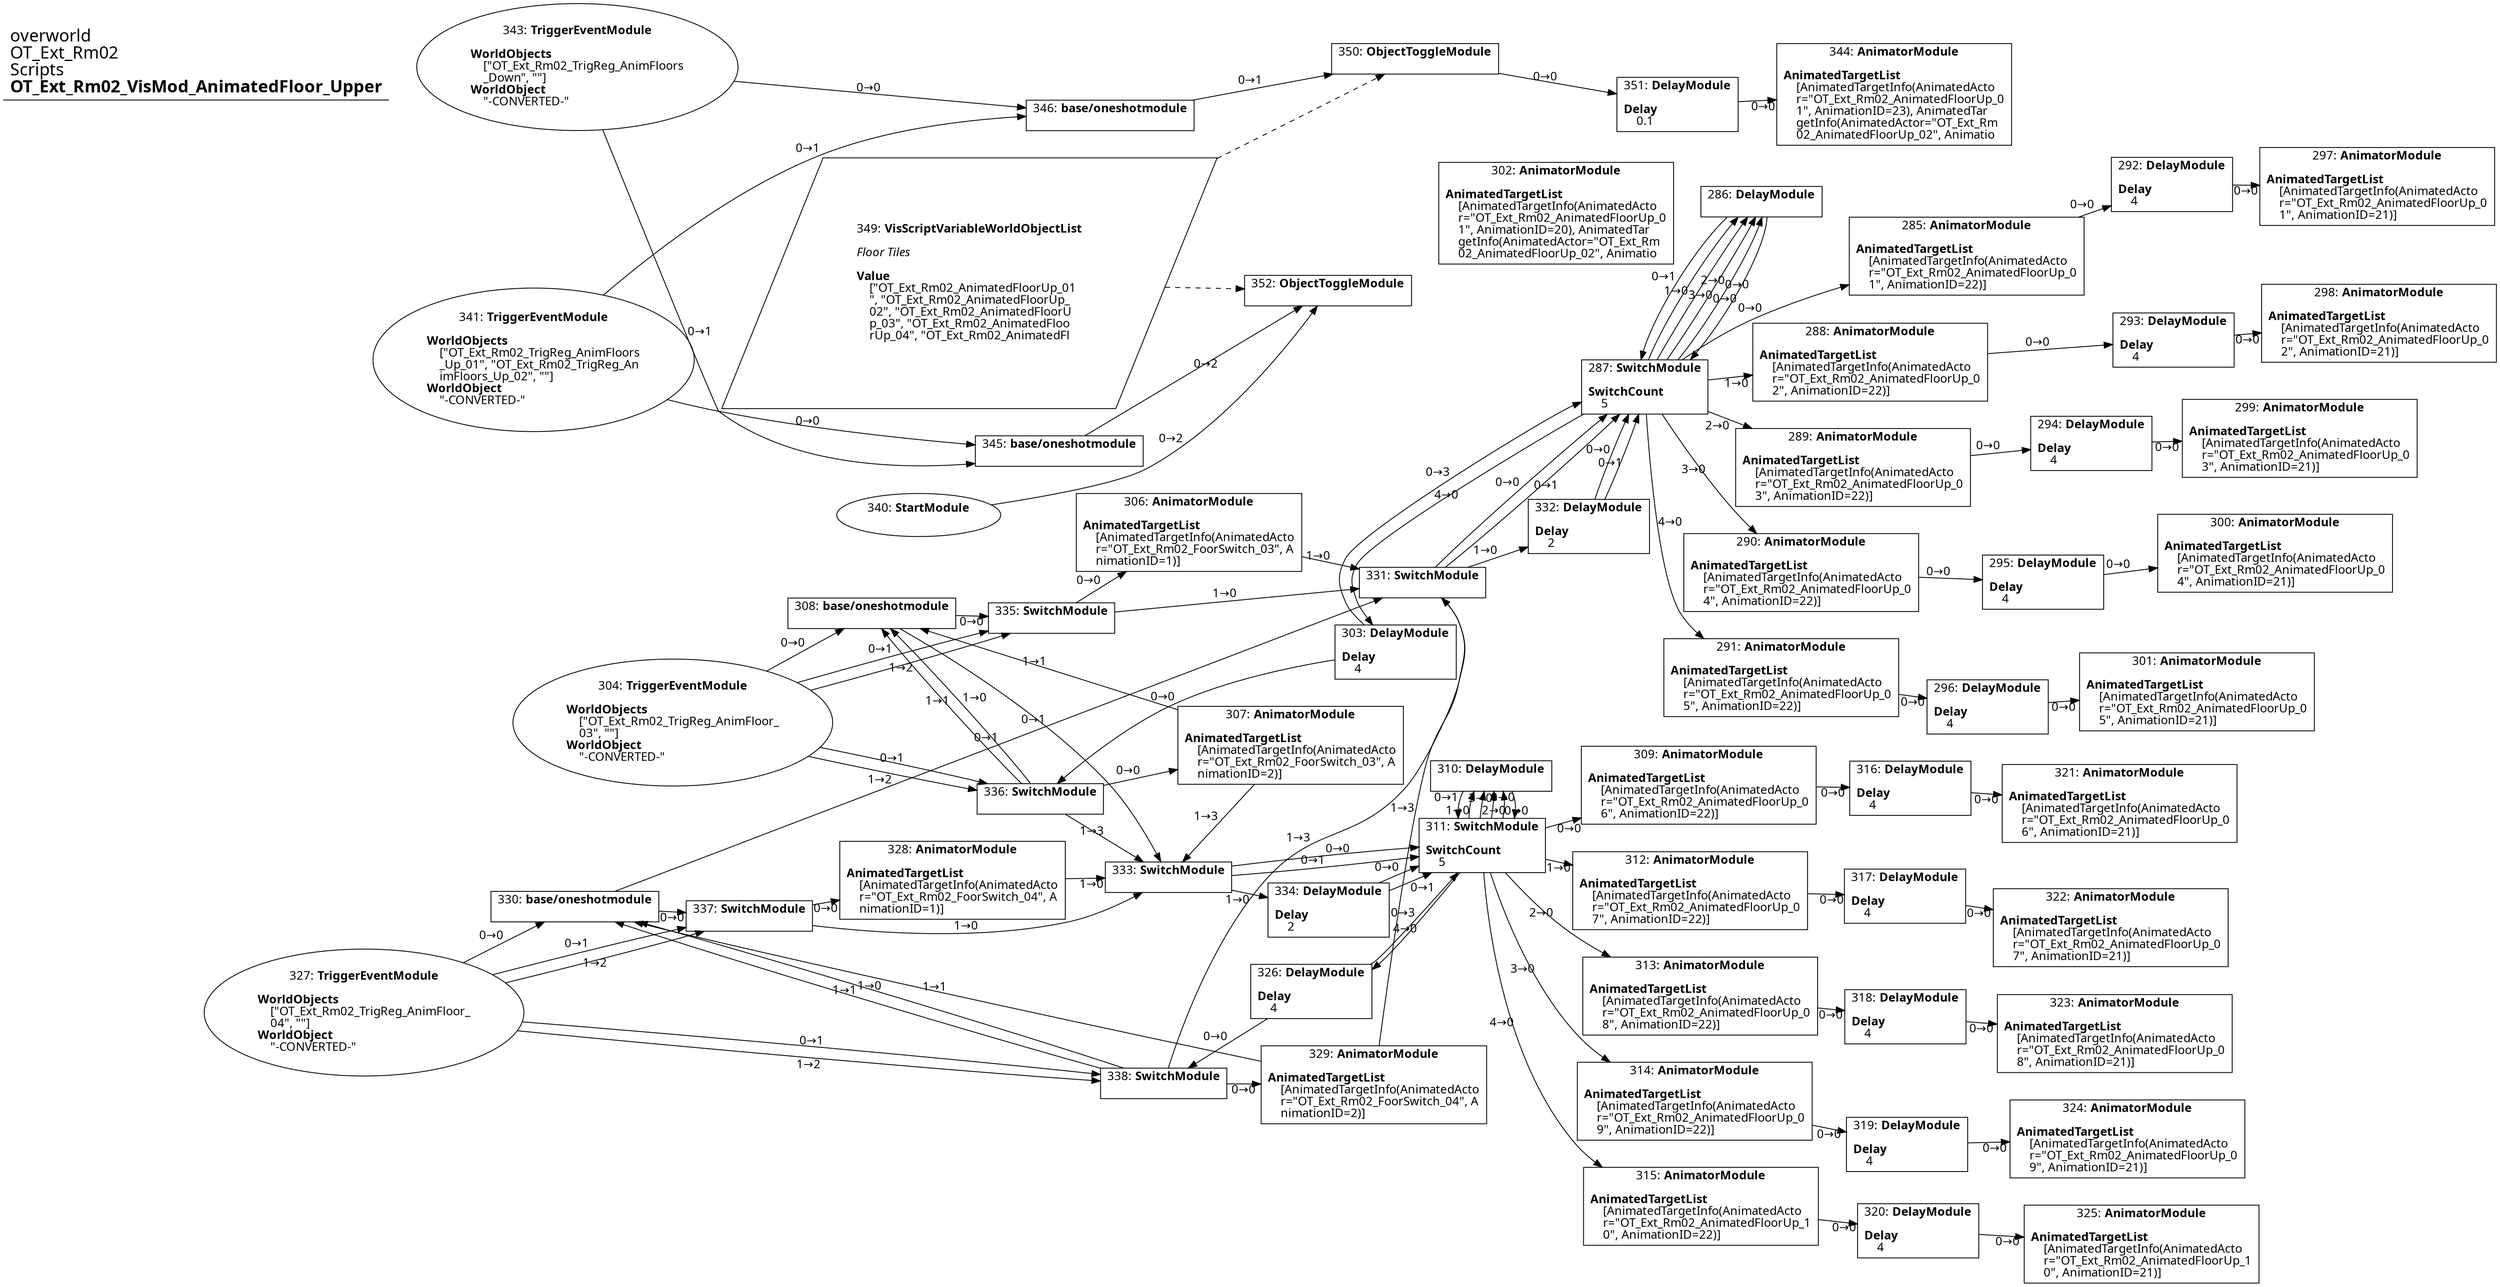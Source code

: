 digraph {
    layout = fdp;
    overlap = prism;
    sep = "+16";
    splines = spline;

    node [ shape = box ];

    graph [ fontname = "Segoe UI" ];
    node [ fontname = "Segoe UI" ];
    edge [ fontname = "Segoe UI" ];

    285 [ label = <285: <b>AnimatorModule</b><br/><br/><b>AnimatedTargetList</b><br align="left"/>    [AnimatedTargetInfo(AnimatedActo<br align="left"/>    r=&quot;OT_Ext_Rm02_AnimatedFloorUp_0<br align="left"/>    1&quot;, AnimationID=22)]<br align="left"/>> ];
    285 [ pos = "1.263,-3.6580002!" ];
    285 -> 292 [ label = "0→0" ];

    286 [ label = <286: <b>DelayModule</b><br/><br/>> ];
    286 [ pos = "0.77000004,-3.4240003!" ];
    286 -> 287 [ label = "0→0" ];
    286 -> 287 [ label = "0→1" ];

    287 [ label = <287: <b>SwitchModule</b><br/><br/><b>SwitchCount</b><br align="left"/>    5<br align="left"/>> ];
    287 [ pos = "0.77000004,-3.6580002!" ];
    287 -> 289 [ label = "2→0" ];
    287 -> 290 [ label = "3→0" ];
    287 -> 291 [ label = "4→0" ];
    287 -> 286 [ label = "1→0" ];
    287 -> 286 [ label = "2→0" ];
    287 -> 286 [ label = "3→0" ];
    287 -> 288 [ label = "1→0" ];
    287 -> 286 [ label = "0→0" ];
    287 -> 285 [ label = "0→0" ];
    287 -> 303 [ label = "4→0" ];

    288 [ label = <288: <b>AnimatorModule</b><br/><br/><b>AnimatedTargetList</b><br align="left"/>    [AnimatedTargetInfo(AnimatedActo<br align="left"/>    r=&quot;OT_Ext_Rm02_AnimatedFloorUp_0<br align="left"/>    2&quot;, AnimationID=22)]<br align="left"/>> ];
    288 [ pos = "1.263,-3.7740002!" ];
    288 -> 293 [ label = "0→0" ];

    289 [ label = <289: <b>AnimatorModule</b><br/><br/><b>AnimatedTargetList</b><br align="left"/>    [AnimatedTargetInfo(AnimatedActo<br align="left"/>    r=&quot;OT_Ext_Rm02_AnimatedFloorUp_0<br align="left"/>    3&quot;, AnimationID=22)]<br align="left"/>> ];
    289 [ pos = "1.2670001,-3.8960001!" ];
    289 -> 294 [ label = "0→0" ];

    290 [ label = <290: <b>AnimatorModule</b><br/><br/><b>AnimatedTargetList</b><br align="left"/>    [AnimatedTargetInfo(AnimatedActo<br align="left"/>    r=&quot;OT_Ext_Rm02_AnimatedFloorUp_0<br align="left"/>    4&quot;, AnimationID=22)]<br align="left"/>> ];
    290 [ pos = "1.2700001,-4.012!" ];
    290 -> 295 [ label = "0→0" ];

    291 [ label = <291: <b>AnimatorModule</b><br/><br/><b>AnimatedTargetList</b><br align="left"/>    [AnimatedTargetInfo(AnimatedActo<br align="left"/>    r=&quot;OT_Ext_Rm02_AnimatedFloorUp_0<br align="left"/>    5&quot;, AnimationID=22)]<br align="left"/>> ];
    291 [ pos = "1.2720001,-4.131!" ];
    291 -> 296 [ label = "0→0" ];

    292 [ label = <292: <b>DelayModule</b><br/><br/><b>Delay</b><br align="left"/>    4<br align="left"/>> ];
    292 [ pos = "1.5040001,-3.5850003!" ];
    292 -> 297 [ label = "0→0" ];

    293 [ label = <293: <b>DelayModule</b><br/><br/><b>Delay</b><br align="left"/>    4<br align="left"/>> ];
    293 [ pos = "1.506,-3.7400002!" ];
    293 -> 298 [ label = "0→0" ];

    294 [ label = <294: <b>DelayModule</b><br/><br/><b>Delay</b><br align="left"/>    4<br align="left"/>> ];
    294 [ pos = "1.506,-3.8960001!" ];
    294 -> 299 [ label = "0→0" ];

    295 [ label = <295: <b>DelayModule</b><br/><br/><b>Delay</b><br align="left"/>    4<br align="left"/>> ];
    295 [ pos = "1.511,-4.045!" ];
    295 -> 300 [ label = "0→0" ];

    296 [ label = <296: <b>DelayModule</b><br/><br/><b>Delay</b><br align="left"/>    4<br align="left"/>> ];
    296 [ pos = "1.514,-4.184!" ];
    296 -> 301 [ label = "0→0" ];

    297 [ label = <297: <b>AnimatorModule</b><br/><br/><b>AnimatedTargetList</b><br align="left"/>    [AnimatedTargetInfo(AnimatedActo<br align="left"/>    r=&quot;OT_Ext_Rm02_AnimatedFloorUp_0<br align="left"/>    1&quot;, AnimationID=21)]<br align="left"/>> ];
    297 [ pos = "1.697,-3.5850003!" ];

    298 [ label = <298: <b>AnimatorModule</b><br/><br/><b>AnimatedTargetList</b><br align="left"/>    [AnimatedTargetInfo(AnimatedActo<br align="left"/>    r=&quot;OT_Ext_Rm02_AnimatedFloorUp_0<br align="left"/>    2&quot;, AnimationID=21)]<br align="left"/>> ];
    298 [ pos = "1.6990001,-3.7400002!" ];

    299 [ label = <299: <b>AnimatorModule</b><br/><br/><b>AnimatedTargetList</b><br align="left"/>    [AnimatedTargetInfo(AnimatedActo<br align="left"/>    r=&quot;OT_Ext_Rm02_AnimatedFloorUp_0<br align="left"/>    3&quot;, AnimationID=21)]<br align="left"/>> ];
    299 [ pos = "1.6960001,-3.8960001!" ];

    300 [ label = <300: <b>AnimatorModule</b><br/><br/><b>AnimatedTargetList</b><br align="left"/>    [AnimatedTargetInfo(AnimatedActo<br align="left"/>    r=&quot;OT_Ext_Rm02_AnimatedFloorUp_0<br align="left"/>    4&quot;, AnimationID=21)]<br align="left"/>> ];
    300 [ pos = "1.705,-4.045!" ];

    301 [ label = <301: <b>AnimatorModule</b><br/><br/><b>AnimatedTargetList</b><br align="left"/>    [AnimatedTargetInfo(AnimatedActo<br align="left"/>    r=&quot;OT_Ext_Rm02_AnimatedFloorUp_0<br align="left"/>    5&quot;, AnimationID=21)]<br align="left"/>> ];
    301 [ pos = "1.7070001,-4.184!" ];

    302 [ label = <302: <b>AnimatorModule</b><br/><br/><b>AnimatedTargetList</b><br align="left"/>    [AnimatedTargetInfo(AnimatedActo<br align="left"/>    r=&quot;OT_Ext_Rm02_AnimatedFloorUp_0<br align="left"/>    1&quot;, AnimationID=20), AnimatedTar<br align="left"/>    getInfo(AnimatedActor=&quot;OT_Ext_Rm<br align="left"/>    02_AnimatedFloorUp_02&quot;, Animatio<br align="left"/>> ];
    302 [ pos = "-0.13000001,-3.0430002!" ];

    303 [ label = <303: <b>DelayModule</b><br/><br/><b>Delay</b><br align="left"/>    4<br align="left"/>> ];
    303 [ pos = "0.363,-4.0090003!" ];
    303 -> 287 [ label = "0→3" ];
    303 -> 336 [ label = "0→0" ];

    304 [ label = <304: <b>TriggerEventModule</b><br/><br/><b>WorldObjects</b><br align="left"/>    [&quot;OT_Ext_Rm02_TrigReg_AnimFloor_<br align="left"/>    03&quot;, &quot;&quot;]<br align="left"/><b>WorldObject</b><br align="left"/>    &quot;-CONVERTED-&quot;<br align="left"/>> ];
    304 [ shape = oval ]
    304 [ pos = "-1.177,-3.8490002!" ];
    304 -> 308 [ label = "0→0" ];
    304 -> 335 [ label = "0→1" ];
    304 -> 335 [ label = "1→2" ];
    304 -> 336 [ label = "0→1" ];
    304 -> 336 [ label = "1→2" ];

    306 [ label = <306: <b>AnimatorModule</b><br/><br/><b>AnimatedTargetList</b><br align="left"/>    [AnimatedTargetInfo(AnimatedActo<br align="left"/>    r=&quot;OT_Ext_Rm02_FoorSwitch_03&quot;, A<br align="left"/>    nimationID=1)]<br align="left"/>> ];
    306 [ pos = "-0.16700001,-3.571!" ];
    306 -> 331 [ label = "1→0" ];

    307 [ label = <307: <b>AnimatorModule</b><br/><br/><b>AnimatedTargetList</b><br align="left"/>    [AnimatedTargetInfo(AnimatedActo<br align="left"/>    r=&quot;OT_Ext_Rm02_FoorSwitch_03&quot;, A<br align="left"/>    nimationID=2)]<br align="left"/>> ];
    307 [ pos = "0.36900002,-4.5220003!" ];
    307 -> 308 [ label = "1→1" ];
    307 -> 333 [ label = "1→3" ];

    308 [ label = <308: <b>base/oneshotmodule</b><br/><br/>> ];
    308 [ pos = "-0.795,-3.6560001!" ];
    308 -> 333 [ label = "0→1" ];
    308 -> 335 [ label = "0→0" ];

    309 [ label = <309: <b>AnimatorModule</b><br/><br/><b>AnimatedTargetList</b><br align="left"/>    [AnimatedTargetInfo(AnimatedActo<br align="left"/>    r=&quot;OT_Ext_Rm02_AnimatedFloorUp_0<br align="left"/>    6&quot;, AnimationID=22)]<br align="left"/>> ];
    309 [ pos = "1.274,-5.176!" ];
    309 -> 316 [ label = "0→0" ];

    310 [ label = <310: <b>DelayModule</b><br/><br/>> ];
    310 [ pos = "0.781,-4.9420004!" ];
    310 -> 311 [ label = "0→0" ];
    310 -> 311 [ label = "0→1" ];

    311 [ label = <311: <b>SwitchModule</b><br/><br/><b>SwitchCount</b><br align="left"/>    5<br align="left"/>> ];
    311 [ pos = "0.781,-5.176!" ];
    311 -> 313 [ label = "2→0" ];
    311 -> 314 [ label = "3→0" ];
    311 -> 315 [ label = "4→0" ];
    311 -> 310 [ label = "1→0" ];
    311 -> 310 [ label = "2→0" ];
    311 -> 310 [ label = "3→0" ];
    311 -> 312 [ label = "1→0" ];
    311 -> 310 [ label = "0→0" ];
    311 -> 309 [ label = "0→0" ];
    311 -> 326 [ label = "4→0" ];

    312 [ label = <312: <b>AnimatorModule</b><br/><br/><b>AnimatedTargetList</b><br align="left"/>    [AnimatedTargetInfo(AnimatedActo<br align="left"/>    r=&quot;OT_Ext_Rm02_AnimatedFloorUp_0<br align="left"/>    7&quot;, AnimationID=22)]<br align="left"/>> ];
    312 [ pos = "1.274,-5.2920003!" ];
    312 -> 317 [ label = "0→0" ];

    313 [ label = <313: <b>AnimatorModule</b><br/><br/><b>AnimatedTargetList</b><br align="left"/>    [AnimatedTargetInfo(AnimatedActo<br align="left"/>    r=&quot;OT_Ext_Rm02_AnimatedFloorUp_0<br align="left"/>    8&quot;, AnimationID=22)]<br align="left"/>> ];
    313 [ pos = "1.2780001,-5.414!" ];
    313 -> 318 [ label = "0→0" ];

    314 [ label = <314: <b>AnimatorModule</b><br/><br/><b>AnimatedTargetList</b><br align="left"/>    [AnimatedTargetInfo(AnimatedActo<br align="left"/>    r=&quot;OT_Ext_Rm02_AnimatedFloorUp_0<br align="left"/>    9&quot;, AnimationID=22)]<br align="left"/>> ];
    314 [ pos = "1.279,-5.53!" ];
    314 -> 319 [ label = "0→0" ];

    315 [ label = <315: <b>AnimatorModule</b><br/><br/><b>AnimatedTargetList</b><br align="left"/>    [AnimatedTargetInfo(AnimatedActo<br align="left"/>    r=&quot;OT_Ext_Rm02_AnimatedFloorUp_1<br align="left"/>    0&quot;, AnimationID=22)]<br align="left"/>> ];
    315 [ pos = "1.2830001,-5.649!" ];
    315 -> 320 [ label = "0→0" ];

    316 [ label = <316: <b>DelayModule</b><br/><br/><b>Delay</b><br align="left"/>    4<br align="left"/>> ];
    316 [ pos = "1.5150001,-5.103!" ];
    316 -> 321 [ label = "0→0" ];

    317 [ label = <317: <b>DelayModule</b><br/><br/><b>Delay</b><br align="left"/>    4<br align="left"/>> ];
    317 [ pos = "1.5170001,-5.2580004!" ];
    317 -> 322 [ label = "0→0" ];

    318 [ label = <318: <b>DelayModule</b><br/><br/><b>Delay</b><br align="left"/>    4<br align="left"/>> ];
    318 [ pos = "1.5170001,-5.414!" ];
    318 -> 323 [ label = "0→0" ];

    319 [ label = <319: <b>DelayModule</b><br/><br/><b>Delay</b><br align="left"/>    4<br align="left"/>> ];
    319 [ pos = "1.5220001,-5.563!" ];
    319 -> 324 [ label = "0→0" ];

    320 [ label = <320: <b>DelayModule</b><br/><br/><b>Delay</b><br align="left"/>    4<br align="left"/>> ];
    320 [ pos = "1.5250001,-5.702!" ];
    320 -> 325 [ label = "0→0" ];

    321 [ label = <321: <b>AnimatorModule</b><br/><br/><b>AnimatedTargetList</b><br align="left"/>    [AnimatedTargetInfo(AnimatedActo<br align="left"/>    r=&quot;OT_Ext_Rm02_AnimatedFloorUp_0<br align="left"/>    6&quot;, AnimationID=21)]<br align="left"/>> ];
    321 [ pos = "1.7080001,-5.103!" ];

    322 [ label = <322: <b>AnimatorModule</b><br/><br/><b>AnimatedTargetList</b><br align="left"/>    [AnimatedTargetInfo(AnimatedActo<br align="left"/>    r=&quot;OT_Ext_Rm02_AnimatedFloorUp_0<br align="left"/>    7&quot;, AnimationID=21)]<br align="left"/>> ];
    322 [ pos = "1.7030001,-5.2580004!" ];

    323 [ label = <323: <b>AnimatorModule</b><br/><br/><b>AnimatedTargetList</b><br align="left"/>    [AnimatedTargetInfo(AnimatedActo<br align="left"/>    r=&quot;OT_Ext_Rm02_AnimatedFloorUp_0<br align="left"/>    8&quot;, AnimationID=21)]<br align="left"/>> ];
    323 [ pos = "1.7070001,-5.414!" ];

    324 [ label = <324: <b>AnimatorModule</b><br/><br/><b>AnimatedTargetList</b><br align="left"/>    [AnimatedTargetInfo(AnimatedActo<br align="left"/>    r=&quot;OT_Ext_Rm02_AnimatedFloorUp_0<br align="left"/>    9&quot;, AnimationID=21)]<br align="left"/>> ];
    324 [ pos = "1.713,-5.563!" ];

    325 [ label = <325: <b>AnimatorModule</b><br/><br/><b>AnimatedTargetList</b><br align="left"/>    [AnimatedTargetInfo(AnimatedActo<br align="left"/>    r=&quot;OT_Ext_Rm02_AnimatedFloorUp_1<br align="left"/>    0&quot;, AnimationID=21)]<br align="left"/>> ];
    325 [ pos = "1.7160001,-5.702!" ];

    326 [ label = <326: <b>DelayModule</b><br/><br/><b>Delay</b><br align="left"/>    4<br align="left"/>> ];
    326 [ pos = "0.411,-5.557!" ];
    326 -> 311 [ label = "0→3" ];
    326 -> 338 [ label = "0→0" ];

    327 [ label = <327: <b>TriggerEventModule</b><br/><br/><b>WorldObjects</b><br align="left"/>    [&quot;OT_Ext_Rm02_TrigReg_AnimFloor_<br align="left"/>    04&quot;, &quot;&quot;]<br align="left"/><b>WorldObject</b><br align="left"/>    &quot;-CONVERTED-&quot;<br align="left"/>> ];
    327 [ shape = oval ]
    327 [ pos = "-1.1780001,-5.399!" ];
    327 -> 330 [ label = "0→0" ];
    327 -> 337 [ label = "0→1" ];
    327 -> 337 [ label = "1→2" ];
    327 -> 338 [ label = "0→1" ];
    327 -> 338 [ label = "1→2" ];

    328 [ label = <328: <b>AnimatorModule</b><br/><br/><b>AnimatedTargetList</b><br align="left"/>    [AnimatedTargetInfo(AnimatedActo<br align="left"/>    r=&quot;OT_Ext_Rm02_FoorSwitch_04&quot;, A<br align="left"/>    nimationID=1)]<br align="left"/>> ];
    328 [ pos = "-0.149,-5.0340004!" ];
    328 -> 333 [ label = "1→0" ];

    329 [ label = <329: <b>AnimatorModule</b><br/><br/><b>AnimatedTargetList</b><br align="left"/>    [AnimatedTargetInfo(AnimatedActo<br align="left"/>    r=&quot;OT_Ext_Rm02_FoorSwitch_04&quot;, A<br align="left"/>    nimationID=2)]<br align="left"/>> ];
    329 [ pos = "0.40800002,-5.8120003!" ];
    329 -> 330 [ label = "1→1" ];
    329 -> 331 [ label = "1→3" ];

    330 [ label = <330: <b>base/oneshotmodule</b><br/><br/>> ];
    330 [ pos = "-0.716,-5.1740003!" ];
    330 -> 331 [ label = "0→1" ];
    330 -> 337 [ label = "0→0" ];

    331 [ label = <331: <b>SwitchModule</b><br/><br/>> ];
    331 [ pos = "0.116000004,-3.6790001!" ];
    331 -> 332 [ label = "1→0" ];
    331 -> 287 [ label = "0→0" ];
    331 -> 287 [ label = "0→1" ];

    332 [ label = <332: <b>DelayModule</b><br/><br/><b>Delay</b><br align="left"/>    2<br align="left"/>> ];
    332 [ pos = "0.44300002,-3.749!" ];
    332 -> 287 [ label = "0→0" ];
    332 -> 287 [ label = "0→1" ];

    333 [ label = <333: <b>SwitchModule</b><br/><br/>> ];
    333 [ pos = "0.21400002,-5.1990004!" ];
    333 -> 334 [ label = "1→0" ];
    333 -> 311 [ label = "0→0" ];
    333 -> 311 [ label = "0→1" ];

    334 [ label = <334: <b>DelayModule</b><br/><br/><b>Delay</b><br align="left"/>    2<br align="left"/>> ];
    334 [ pos = "0.45800003,-5.2790003!" ];
    334 -> 311 [ label = "0→0" ];
    334 -> 311 [ label = "0→1" ];

    335 [ label = <335: <b>SwitchModule</b><br/><br/>> ];
    335 [ pos = "-0.44200003,-3.6560001!" ];
    335 -> 306 [ label = "0→0" ];
    335 -> 331 [ label = "1→0" ];

    336 [ label = <336: <b>SwitchModule</b><br/><br/>> ];
    336 [ pos = "-0.108,-4.5220003!" ];
    336 -> 307 [ label = "0→0" ];
    336 -> 333 [ label = "1→3" ];
    336 -> 308 [ label = "1→1" ];
    336 -> 308 [ label = "1→0" ];

    337 [ label = <337: <b>SwitchModule</b><br/><br/>> ];
    337 [ pos = "-0.469,-5.1740003!" ];
    337 -> 328 [ label = "0→0" ];
    337 -> 333 [ label = "1→0" ];

    338 [ label = <338: <b>SwitchModule</b><br/><br/>> ];
    338 [ pos = "0.032,-5.8120003!" ];
    338 -> 329 [ label = "0→0" ];
    338 -> 331 [ label = "1→3" ];
    338 -> 330 [ label = "1→1" ];
    338 -> 330 [ label = "1→0" ];

    340 [ label = <340: <b>StartModule</b><br/><br/>> ];
    340 [ shape = oval ]
    340 [ pos = "-0.591,-3.2710001!" ];
    340 -> 352 [ label = "0→2" ];

    341 [ label = <341: <b>TriggerEventModule</b><br/><br/><b>WorldObjects</b><br align="left"/>    [&quot;OT_Ext_Rm02_TrigReg_AnimFloors<br align="left"/>    _Up_01&quot;, &quot;OT_Ext_Rm02_TrigReg_An<br align="left"/>    imFloors_Up_02&quot;, &quot;&quot;]<br align="left"/><b>WorldObject</b><br align="left"/>    &quot;-CONVERTED-&quot;<br align="left"/>> ];
    341 [ shape = oval ]
    341 [ pos = "-0.92200005,-3.0890002!" ];
    341 -> 345 [ label = "0→0" ];
    341 -> 346 [ label = "0→1" ];

    343 [ label = <343: <b>TriggerEventModule</b><br/><br/><b>WorldObjects</b><br align="left"/>    [&quot;OT_Ext_Rm02_TrigReg_AnimFloors<br align="left"/>    _Down&quot;, &quot;&quot;]<br align="left"/><b>WorldObject</b><br align="left"/>    &quot;-CONVERTED-&quot;<br align="left"/>> ];
    343 [ shape = oval ]
    343 [ pos = "-0.91800004,-2.835!" ];
    343 -> 346 [ label = "0→0" ];
    343 -> 345 [ label = "0→1" ];

    344 [ label = <344: <b>AnimatorModule</b><br/><br/><b>AnimatedTargetList</b><br align="left"/>    [AnimatedTargetInfo(AnimatedActo<br align="left"/>    r=&quot;OT_Ext_Rm02_AnimatedFloorUp_0<br align="left"/>    1&quot;, AnimationID=23), AnimatedTar<br align="left"/>    getInfo(AnimatedActor=&quot;OT_Ext_Rm<br align="left"/>    02_AnimatedFloorUp_02&quot;, Animatio<br align="left"/>> ];
    344 [ pos = "0.040000003,-2.812!" ];

    345 [ label = <345: <b>base/oneshotmodule</b><br/><br/>> ];
    345 [ pos = "-0.59400004,-3.0890002!" ];
    345 -> 352 [ label = "0→2" ];

    346 [ label = <346: <b>base/oneshotmodule</b><br/><br/>> ];
    346 [ pos = "-0.592,-2.835!" ];
    346 -> 350 [ label = "0→1" ];

    349 [ label = <349: <b>VisScriptVariableWorldObjectList</b><br/><br/><i>Floor Tiles<br align="left"/></i><br align="left"/><b>Value</b><br align="left"/>    [&quot;OT_Ext_Rm02_AnimatedFloorUp_01<br align="left"/>    &quot;, &quot;OT_Ext_Rm02_AnimatedFloorUp_<br align="left"/>    02&quot;, &quot;OT_Ext_Rm02_AnimatedFloorU<br align="left"/>    p_03&quot;, &quot;OT_Ext_Rm02_AnimatedFloo<br align="left"/>    rUp_04&quot;, &quot;OT_Ext_Rm02_AnimatedFl<br align="left"/>> ];
    349 [ shape = parallelogram ]
    349 [ pos = "-0.63000005,-2.9940002!" ];

    350 [ label = <350: <b>ObjectToggleModule</b><br/><br/>> ];
    350 [ pos = "-0.402,-2.812!" ];
    350 -> 351 [ label = "0→0" ];
    349 -> 350 [ style = dashed ];

    351 [ label = <351: <b>DelayModule</b><br/><br/><b>Delay</b><br align="left"/>    0.1<br align="left"/>> ];
    351 [ pos = "-0.15,-2.812!" ];
    351 -> 344 [ label = "0→0" ];

    352 [ label = <352: <b>ObjectToggleModule</b><br/><br/>> ];
    352 [ pos = "-0.4,-3.0430002!" ];
    349 -> 352 [ style = dashed ];

    title [ pos = "-1.179,-2.811!" ];
    title [ shape = underline ];
    title [ label = <<font point-size="20">overworld<br align="left"/>OT_Ext_Rm02<br align="left"/>Scripts<br align="left"/><b>OT_Ext_Rm02_VisMod_AnimatedFloor_Upper</b><br align="left"/></font>> ];
}
